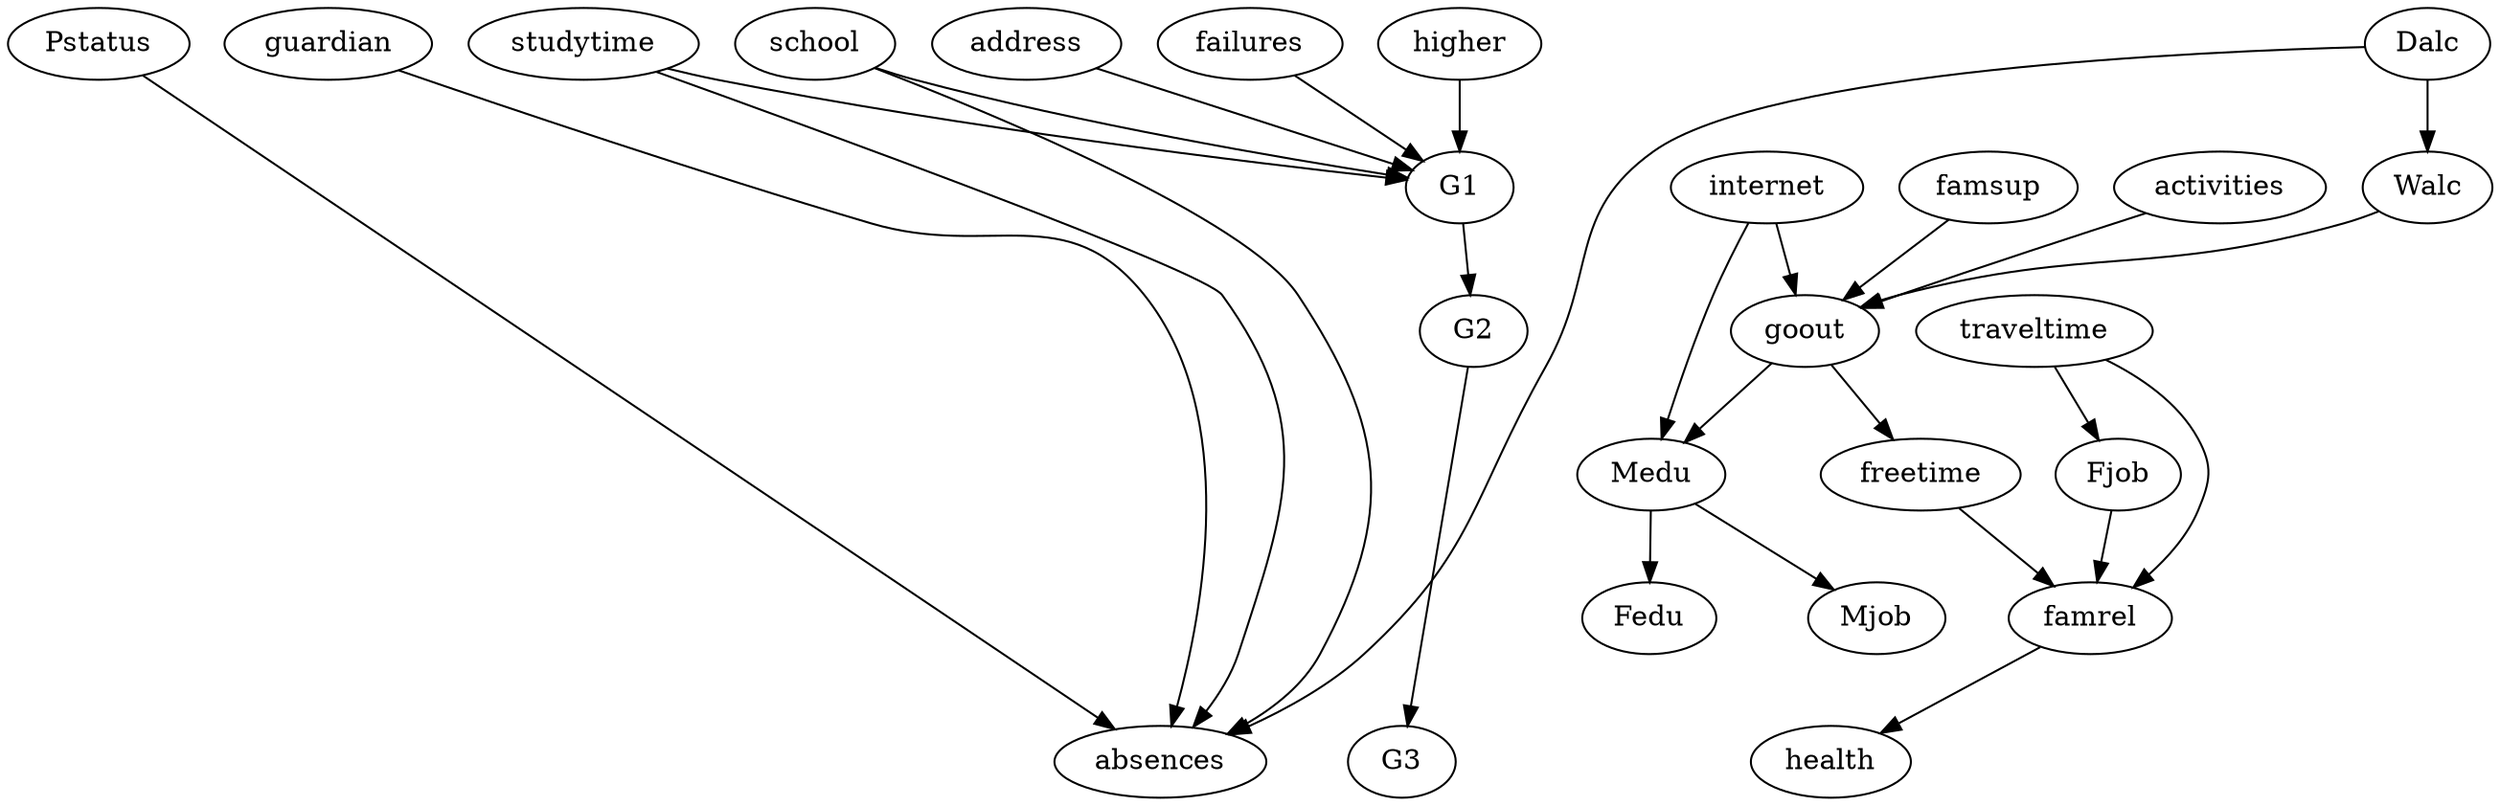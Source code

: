 strict digraph  {
school;
address;
Pstatus;
Medu;
Fedu;
Mjob;
Fjob;
guardian;
traveltime;
studytime;
failures;
famsup;
activities;
higher;
internet;
famrel;
freetime;
goout;
Dalc;
Walc;
health;
absences;
G1;
G2;
G3;
school -> absences  [origin=learned, weight=-1.6414656083701866];
school -> G1  [origin=learned, weight=-0.4935087252652712];
address -> G1  [origin=learned, weight=0.3202325153518825];
Pstatus -> absences  [origin=learned, weight=-0.48730139237532505];
Medu -> Fedu  [origin=learned, weight=0.6023290703222873];
Medu -> Mjob  [origin=learned, weight=0.5413894541297901];
Fjob -> famrel  [origin=learned, weight=0.46273609819093703];
guardian -> absences  [origin=learned, weight=0.3994581342410843];
traveltime -> Fjob  [origin=learned, weight=0.3086922362609491];
traveltime -> famrel  [origin=learned, weight=0.40866090402918187];
studytime -> absences  [origin=learned, weight=-0.3727681544946131];
studytime -> G1  [origin=learned, weight=0.6127608927569678];
failures -> G1  [origin=learned, weight=-1.173174228640722];
famsup -> goout  [origin=learned, weight=0.45831489330077446];
activities -> goout  [origin=learned, weight=0.3107609900045415];
higher -> G1  [origin=learned, weight=2.0998707078730092];
internet -> Medu  [origin=learned, weight=0.5345792552149197];
internet -> goout  [origin=learned, weight=0.5720570579013811];
famrel -> health  [origin=learned, weight=0.47260329221681646];
freetime -> famrel  [origin=learned, weight=0.42325145490010596];
goout -> Medu  [origin=learned, weight=0.38250093411971675];
goout -> freetime  [origin=learned, weight=0.4918834348660696];
Dalc -> Walc  [origin=learned, weight=1.034858706982854];
Dalc -> absences  [origin=learned, weight=0.3861827712247904];
Walc -> goout  [origin=learned, weight=0.6821347184221449];
G1 -> G2  [origin=learned, weight=0.9131637686963359];
G2 -> G3  [origin=learned, weight=0.8861275214513679];
}
